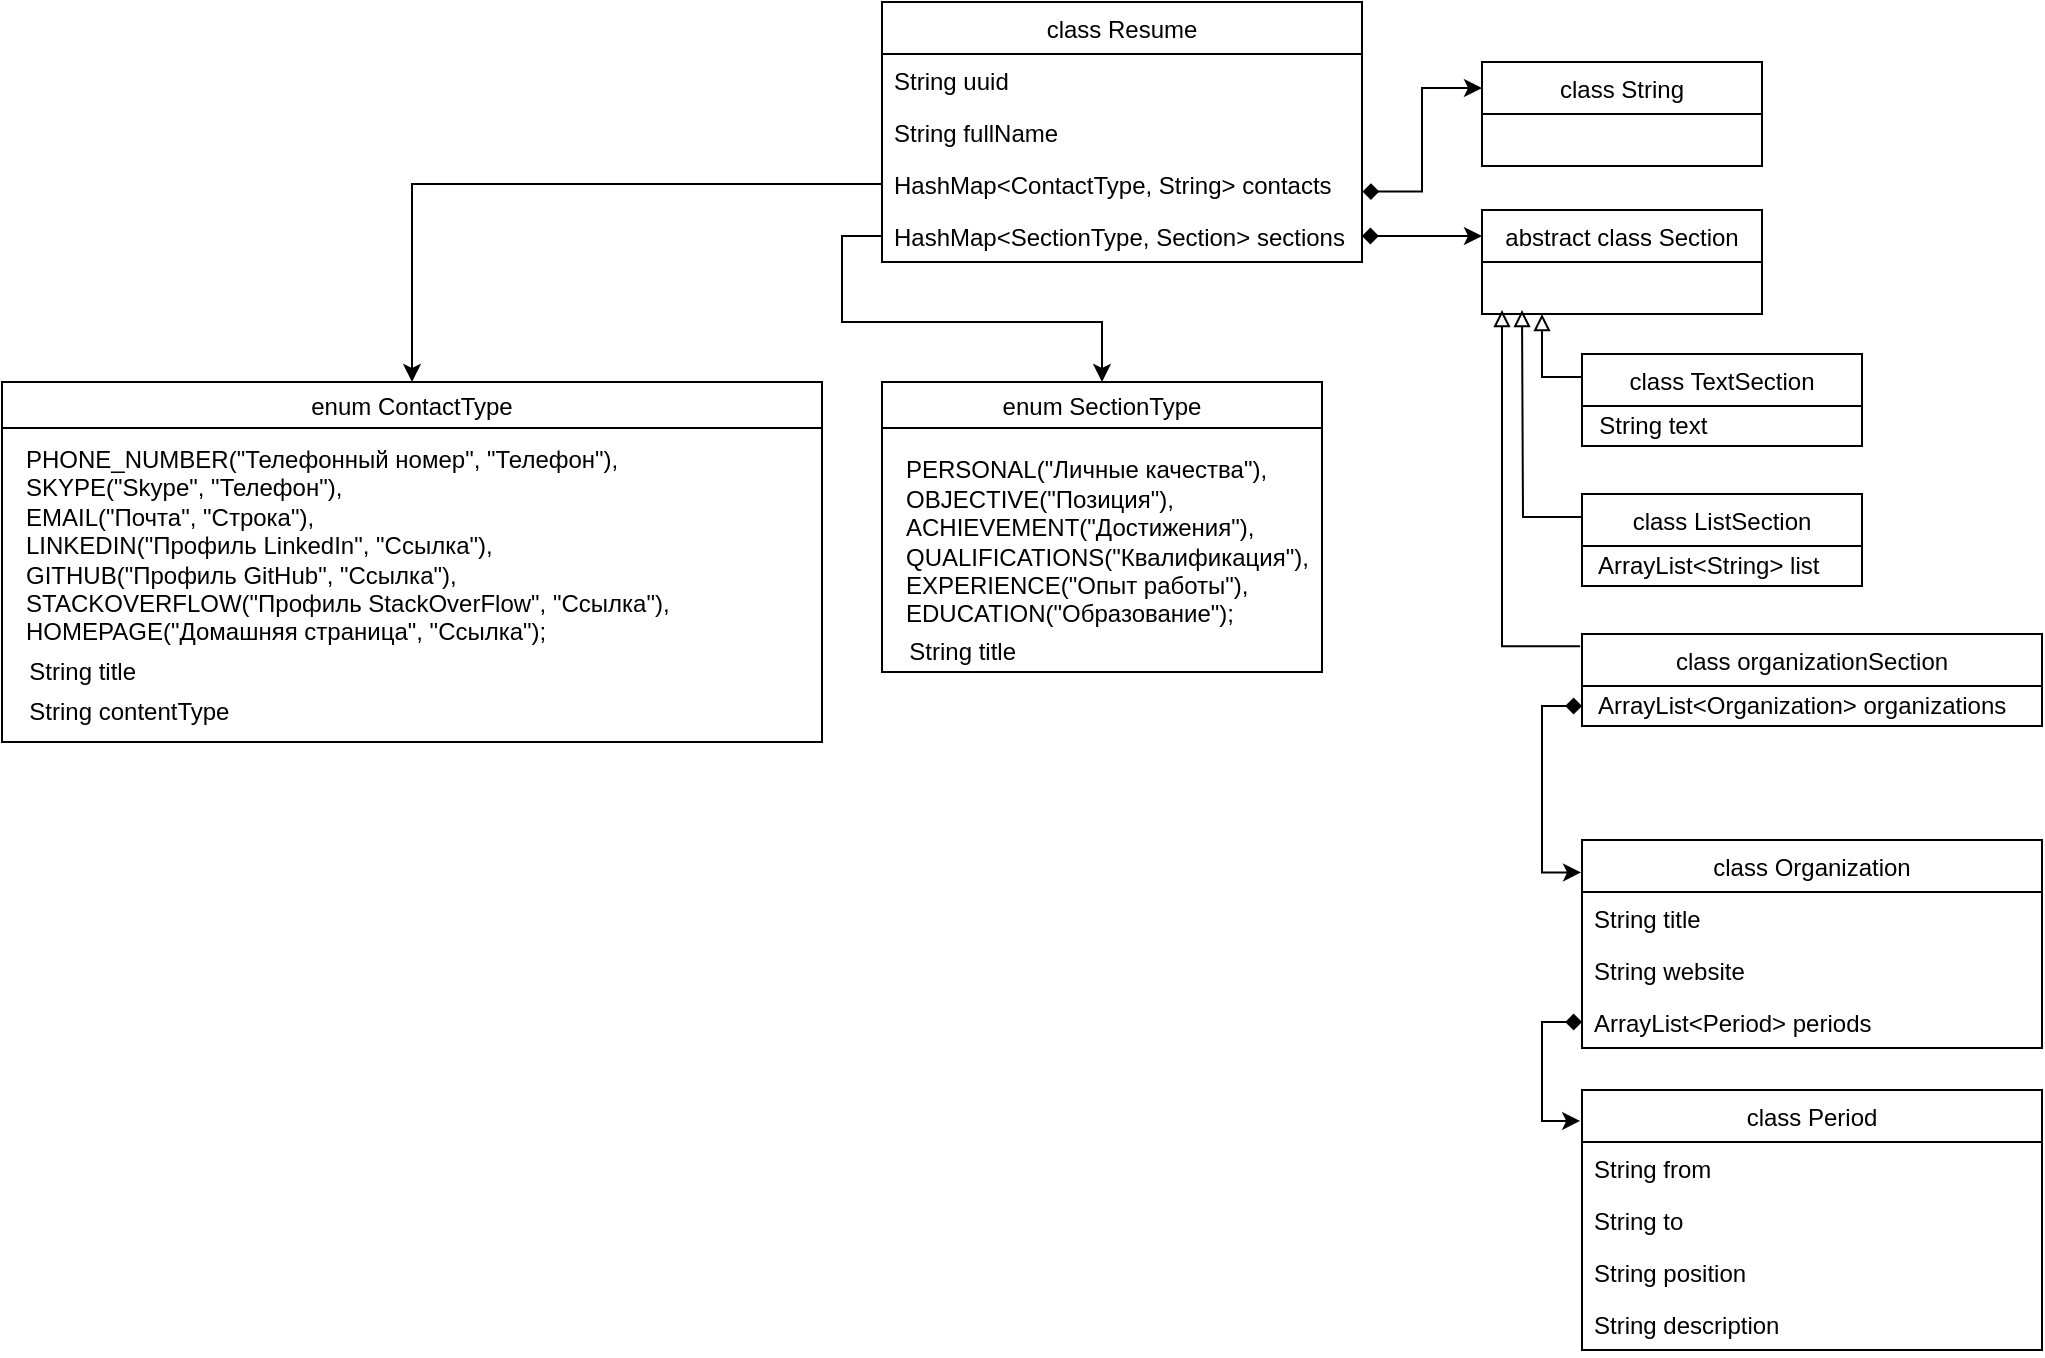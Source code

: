 <mxfile version="18.1.1" type="github">
  <diagram name="Page-1" id="5f0bae14-7c28-e335-631c-24af17079c00">
    <mxGraphModel dx="2196" dy="1200" grid="1" gridSize="10" guides="1" tooltips="1" connect="1" arrows="1" fold="1" page="1" pageScale="1" pageWidth="1100" pageHeight="850" background="none" math="0" shadow="0">
      <root>
        <mxCell id="0" />
        <mxCell id="1" parent="0" />
        <mxCell id="7Vg-eG6x40Z5Oe9UR-1z-1" value="class Resume" style="swimlane;fontStyle=0;childLayout=stackLayout;horizontal=1;startSize=26;fillColor=none;horizontalStack=0;resizeParent=1;resizeParentMax=0;resizeLast=0;collapsible=1;marginBottom=0;" parent="1" vertex="1">
          <mxGeometry x="480" y="10" width="240" height="130" as="geometry" />
        </mxCell>
        <mxCell id="7Vg-eG6x40Z5Oe9UR-1z-2" value="String uuid" style="text;strokeColor=none;fillColor=none;align=left;verticalAlign=top;spacingLeft=4;spacingRight=4;overflow=hidden;rotatable=0;points=[[0,0.5],[1,0.5]];portConstraint=eastwest;" parent="7Vg-eG6x40Z5Oe9UR-1z-1" vertex="1">
          <mxGeometry y="26" width="240" height="26" as="geometry" />
        </mxCell>
        <mxCell id="7Vg-eG6x40Z5Oe9UR-1z-3" value="String fullName" style="text;strokeColor=none;fillColor=none;align=left;verticalAlign=top;spacingLeft=4;spacingRight=4;overflow=hidden;rotatable=0;points=[[0,0.5],[1,0.5]];portConstraint=eastwest;" parent="7Vg-eG6x40Z5Oe9UR-1z-1" vertex="1">
          <mxGeometry y="52" width="240" height="26" as="geometry" />
        </mxCell>
        <mxCell id="7Vg-eG6x40Z5Oe9UR-1z-4" value="HashMap&lt;ContactType, String&gt; contacts" style="text;strokeColor=none;fillColor=none;align=left;verticalAlign=top;spacingLeft=4;spacingRight=4;overflow=hidden;rotatable=0;points=[[0,0.5],[1,0.5]];portConstraint=eastwest;" parent="7Vg-eG6x40Z5Oe9UR-1z-1" vertex="1">
          <mxGeometry y="78" width="240" height="26" as="geometry" />
        </mxCell>
        <mxCell id="7Vg-eG6x40Z5Oe9UR-1z-5" value="HashMap&lt;SectionType, Section&gt; sections" style="text;strokeColor=none;fillColor=none;align=left;verticalAlign=top;spacingLeft=4;spacingRight=4;overflow=hidden;rotatable=0;points=[[0,0.5],[1,0.5]];portConstraint=eastwest;" parent="7Vg-eG6x40Z5Oe9UR-1z-1" vertex="1">
          <mxGeometry y="104" width="240" height="26" as="geometry" />
        </mxCell>
        <mxCell id="7Vg-eG6x40Z5Oe9UR-1z-6" value="enum SectionType" style="swimlane;fontStyle=0" parent="1" vertex="1">
          <mxGeometry x="480" y="200" width="220" height="145" as="geometry" />
        </mxCell>
        <mxCell id="7Vg-eG6x40Z5Oe9UR-1z-9" value="&lt;div&gt;PERSONAL(&quot;Личные качества&quot;),&lt;/div&gt;&lt;div&gt;OBJECTIVE(&quot;Позиция&quot;),&lt;/div&gt;&lt;div&gt;ACHIEVEMENT(&quot;Достижения&quot;),&lt;/div&gt;&lt;div&gt;QUALIFICATIONS(&quot;Квалификация&quot;),&lt;/div&gt;&lt;div&gt;EXPERIENCE(&quot;Опыт работы&quot;),&lt;/div&gt;&lt;div&gt;EDUCATION(&quot;Образование&quot;);&lt;/div&gt;" style="text;html=1;align=left;verticalAlign=middle;resizable=0;points=[];autosize=1;strokeColor=none;fillColor=none;" parent="7Vg-eG6x40Z5Oe9UR-1z-6" vertex="1">
          <mxGeometry x="10" y="35" width="220" height="90" as="geometry" />
        </mxCell>
        <mxCell id="7Vg-eG6x40Z5Oe9UR-1z-28" value="&amp;nbsp; String title" style="text;html=1;align=left;verticalAlign=middle;resizable=0;points=[];autosize=1;strokeColor=none;fillColor=none;" parent="7Vg-eG6x40Z5Oe9UR-1z-6" vertex="1">
          <mxGeometry x="5" y="125" width="80" height="20" as="geometry" />
        </mxCell>
        <mxCell id="RX78ahUBqozhJ8BlPkfB-3" style="edgeStyle=orthogonalEdgeStyle;rounded=0;orthogonalLoop=1;jettySize=auto;html=1;exitX=0;exitY=0.25;exitDx=0;exitDy=0;entryX=1;entryY=0.5;entryDx=0;entryDy=0;endArrow=diamond;endFill=1;strokeWidth=1;startArrow=classic;startFill=1;" parent="1" source="7Vg-eG6x40Z5Oe9UR-1z-11" target="7Vg-eG6x40Z5Oe9UR-1z-5" edge="1">
          <mxGeometry relative="1" as="geometry" />
        </mxCell>
        <mxCell id="7Vg-eG6x40Z5Oe9UR-1z-11" value="abstract class Section" style="swimlane;fontStyle=0;childLayout=stackLayout;horizontal=1;startSize=26;fillColor=none;horizontalStack=0;resizeParent=1;resizeParentMax=0;resizeLast=0;collapsible=1;marginBottom=0;" parent="1" vertex="1">
          <mxGeometry x="780" y="114" width="140" height="52" as="geometry">
            <mxRectangle x="470" y="70" width="120" height="26" as="alternateBounds" />
          </mxGeometry>
        </mxCell>
        <mxCell id="7Vg-eG6x40Z5Oe9UR-1z-15" value="class TextSection" style="swimlane;fontStyle=0;childLayout=stackLayout;horizontal=1;startSize=26;fillColor=none;horizontalStack=0;resizeParent=1;resizeParentMax=0;resizeLast=0;collapsible=1;marginBottom=0;" parent="1" vertex="1">
          <mxGeometry x="830" y="186" width="140" height="46" as="geometry" />
        </mxCell>
        <mxCell id="7Vg-eG6x40Z5Oe9UR-1z-23" value="&amp;nbsp; String text" style="text;html=1;align=left;verticalAlign=middle;resizable=0;points=[];autosize=1;strokeColor=none;fillColor=none;" parent="7Vg-eG6x40Z5Oe9UR-1z-15" vertex="1">
          <mxGeometry y="26" width="140" height="20" as="geometry" />
        </mxCell>
        <mxCell id="7Vg-eG6x40Z5Oe9UR-1z-16" value="class ListSection" style="swimlane;fontStyle=0;childLayout=stackLayout;horizontal=1;startSize=26;fillColor=none;horizontalStack=0;resizeParent=1;resizeParentMax=0;resizeLast=0;collapsible=1;marginBottom=0;" parent="1" vertex="1">
          <mxGeometry x="830" y="256" width="140" height="46" as="geometry" />
        </mxCell>
        <mxCell id="7Vg-eG6x40Z5Oe9UR-1z-22" value="&amp;nbsp; ArrayList&amp;lt;String&amp;gt; list" style="text;html=1;align=left;verticalAlign=middle;resizable=0;points=[];autosize=1;strokeColor=none;fillColor=none;" parent="7Vg-eG6x40Z5Oe9UR-1z-16" vertex="1">
          <mxGeometry y="26" width="140" height="20" as="geometry" />
        </mxCell>
        <mxCell id="7Vg-eG6x40Z5Oe9UR-1z-17" value="class organizationSection" style="swimlane;fontStyle=0;childLayout=stackLayout;horizontal=1;startSize=26;fillColor=none;horizontalStack=0;resizeParent=1;resizeParentMax=0;resizeLast=0;collapsible=1;marginBottom=0;" parent="1" vertex="1">
          <mxGeometry x="830" y="326" width="230" height="46" as="geometry" />
        </mxCell>
        <mxCell id="7Vg-eG6x40Z5Oe9UR-1z-18" value="&amp;nbsp; ArrayList&amp;lt;Organization&amp;gt; organizations" style="text;html=1;align=left;verticalAlign=middle;resizable=0;points=[];autosize=1;strokeColor=none;fillColor=none;" parent="7Vg-eG6x40Z5Oe9UR-1z-17" vertex="1">
          <mxGeometry y="26" width="230" height="20" as="geometry" />
        </mxCell>
        <mxCell id="7Vg-eG6x40Z5Oe9UR-1z-24" style="edgeStyle=orthogonalEdgeStyle;rounded=0;orthogonalLoop=1;jettySize=auto;html=1;endArrow=block;endFill=0;exitX=0;exitY=0.25;exitDx=0;exitDy=0;" parent="1" source="7Vg-eG6x40Z5Oe9UR-1z-15" edge="1">
          <mxGeometry relative="1" as="geometry">
            <mxPoint x="810" y="166" as="targetPoint" />
          </mxGeometry>
        </mxCell>
        <mxCell id="7Vg-eG6x40Z5Oe9UR-1z-25" style="edgeStyle=orthogonalEdgeStyle;rounded=0;orthogonalLoop=1;jettySize=auto;html=1;endArrow=block;endFill=0;exitX=0;exitY=0.25;exitDx=0;exitDy=0;" parent="1" source="7Vg-eG6x40Z5Oe9UR-1z-16" edge="1">
          <mxGeometry relative="1" as="geometry">
            <mxPoint x="800" y="164" as="targetPoint" />
          </mxGeometry>
        </mxCell>
        <mxCell id="7Vg-eG6x40Z5Oe9UR-1z-26" style="edgeStyle=orthogonalEdgeStyle;rounded=0;orthogonalLoop=1;jettySize=auto;html=1;endArrow=block;endFill=0;exitX=-0.004;exitY=0.132;exitDx=0;exitDy=0;exitPerimeter=0;" parent="1" source="7Vg-eG6x40Z5Oe9UR-1z-17" edge="1">
          <mxGeometry relative="1" as="geometry">
            <mxPoint x="790" y="164" as="targetPoint" />
            <Array as="points">
              <mxPoint x="790" y="332" />
            </Array>
          </mxGeometry>
        </mxCell>
        <mxCell id="7Vg-eG6x40Z5Oe9UR-1z-34" value="enum ContactType" style="swimlane;fontStyle=0" parent="1" vertex="1">
          <mxGeometry x="40" y="200" width="410" height="180" as="geometry" />
        </mxCell>
        <mxCell id="7Vg-eG6x40Z5Oe9UR-1z-36" value="&amp;nbsp; String title" style="text;html=1;align=left;verticalAlign=middle;resizable=0;points=[];autosize=1;strokeColor=none;fillColor=none;" parent="7Vg-eG6x40Z5Oe9UR-1z-34" vertex="1">
          <mxGeometry x="5" y="135" width="80" height="20" as="geometry" />
        </mxCell>
        <mxCell id="7Vg-eG6x40Z5Oe9UR-1z-37" value="&amp;nbsp; String contentType" style="text;html=1;align=left;verticalAlign=middle;resizable=0;points=[];autosize=1;strokeColor=none;fillColor=none;" parent="7Vg-eG6x40Z5Oe9UR-1z-34" vertex="1">
          <mxGeometry x="5" y="155" width="120" height="20" as="geometry" />
        </mxCell>
        <mxCell id="7Vg-eG6x40Z5Oe9UR-1z-40" value="PHONE_NUMBER(&quot;Телефонный номер&quot;, &quot;Телефон&quot;),&lt;br&gt;    SKYPE(&quot;Skype&quot;, &quot;Телефон&quot;),&lt;br&gt;    EMAIL(&quot;Почта&quot;, &quot;Строка&quot;),&lt;br&gt;    LINKEDIN(&quot;Профиль LinkedIn&quot;, &quot;Ссылка&quot;),&lt;br&gt;    GITHUB(&quot;Профиль GitHub&quot;, &quot;Ссылка&quot;),&lt;br&gt;    STACKOVERFLOW(&quot;Профиль StackOverFlow&quot;, &quot;Ссылка&quot;),&lt;br&gt;    HOMEPAGE(&quot;Домашняя страница&quot;, &quot;Ссылка&quot;);" style="text;whiteSpace=wrap;html=1;" parent="7Vg-eG6x40Z5Oe9UR-1z-34" vertex="1">
          <mxGeometry x="10" y="25" width="400" height="110" as="geometry" />
        </mxCell>
        <mxCell id="RX78ahUBqozhJ8BlPkfB-1" style="edgeStyle=orthogonalEdgeStyle;rounded=0;orthogonalLoop=1;jettySize=auto;html=1;exitX=0;exitY=0.5;exitDx=0;exitDy=0;entryX=0.5;entryY=0;entryDx=0;entryDy=0;" parent="1" source="7Vg-eG6x40Z5Oe9UR-1z-4" target="7Vg-eG6x40Z5Oe9UR-1z-34" edge="1">
          <mxGeometry relative="1" as="geometry" />
        </mxCell>
        <mxCell id="RX78ahUBqozhJ8BlPkfB-2" style="edgeStyle=orthogonalEdgeStyle;rounded=0;orthogonalLoop=1;jettySize=auto;html=1;exitX=0;exitY=0.5;exitDx=0;exitDy=0;entryX=0.5;entryY=0;entryDx=0;entryDy=0;" parent="1" source="7Vg-eG6x40Z5Oe9UR-1z-5" target="7Vg-eG6x40Z5Oe9UR-1z-6" edge="1">
          <mxGeometry relative="1" as="geometry" />
        </mxCell>
        <mxCell id="RX78ahUBqozhJ8BlPkfB-4" value="class Organization" style="swimlane;fontStyle=0;childLayout=stackLayout;horizontal=1;startSize=26;fillColor=none;horizontalStack=0;resizeParent=1;resizeParentMax=0;resizeLast=0;collapsible=1;marginBottom=0;" parent="1" vertex="1">
          <mxGeometry x="830" y="429" width="230" height="104" as="geometry" />
        </mxCell>
        <mxCell id="RX78ahUBqozhJ8BlPkfB-5" value="String title" style="text;strokeColor=none;fillColor=none;align=left;verticalAlign=top;spacingLeft=4;spacingRight=4;overflow=hidden;rotatable=0;points=[[0,0.5],[1,0.5]];portConstraint=eastwest;" parent="RX78ahUBqozhJ8BlPkfB-4" vertex="1">
          <mxGeometry y="26" width="230" height="26" as="geometry" />
        </mxCell>
        <mxCell id="RX78ahUBqozhJ8BlPkfB-6" value="String website" style="text;strokeColor=none;fillColor=none;align=left;verticalAlign=top;spacingLeft=4;spacingRight=4;overflow=hidden;rotatable=0;points=[[0,0.5],[1,0.5]];portConstraint=eastwest;" parent="RX78ahUBqozhJ8BlPkfB-4" vertex="1">
          <mxGeometry y="52" width="230" height="26" as="geometry" />
        </mxCell>
        <mxCell id="RX78ahUBqozhJ8BlPkfB-7" value="ArrayList&lt;Period&gt; periods" style="text;strokeColor=none;fillColor=none;align=left;verticalAlign=top;spacingLeft=4;spacingRight=4;overflow=hidden;rotatable=0;points=[[0,0.5],[1,0.5]];portConstraint=eastwest;" parent="RX78ahUBqozhJ8BlPkfB-4" vertex="1">
          <mxGeometry y="78" width="230" height="26" as="geometry" />
        </mxCell>
        <mxCell id="RX78ahUBqozhJ8BlPkfB-9" style="edgeStyle=orthogonalEdgeStyle;rounded=0;orthogonalLoop=1;jettySize=auto;html=1;endArrow=classic;endFill=1;strokeWidth=1;entryX=-0.002;entryY=0.156;entryDx=0;entryDy=0;entryPerimeter=0;startArrow=diamond;startFill=1;" parent="1" source="7Vg-eG6x40Z5Oe9UR-1z-18" target="RX78ahUBqozhJ8BlPkfB-4" edge="1">
          <mxGeometry relative="1" as="geometry">
            <mxPoint x="810" y="454" as="targetPoint" />
            <Array as="points">
              <mxPoint x="810" y="362" />
              <mxPoint x="810" y="445" />
            </Array>
          </mxGeometry>
        </mxCell>
        <mxCell id="RX78ahUBqozhJ8BlPkfB-10" value="class Period" style="swimlane;fontStyle=0;childLayout=stackLayout;horizontal=1;startSize=26;fillColor=none;horizontalStack=0;resizeParent=1;resizeParentMax=0;resizeLast=0;collapsible=1;marginBottom=0;" parent="1" vertex="1">
          <mxGeometry x="830" y="554" width="230" height="130" as="geometry" />
        </mxCell>
        <mxCell id="RX78ahUBqozhJ8BlPkfB-11" value="String from" style="text;strokeColor=none;fillColor=none;align=left;verticalAlign=top;spacingLeft=4;spacingRight=4;overflow=hidden;rotatable=0;points=[[0,0.5],[1,0.5]];portConstraint=eastwest;" parent="RX78ahUBqozhJ8BlPkfB-10" vertex="1">
          <mxGeometry y="26" width="230" height="26" as="geometry" />
        </mxCell>
        <mxCell id="RX78ahUBqozhJ8BlPkfB-12" value="String to" style="text;strokeColor=none;fillColor=none;align=left;verticalAlign=top;spacingLeft=4;spacingRight=4;overflow=hidden;rotatable=0;points=[[0,0.5],[1,0.5]];portConstraint=eastwest;" parent="RX78ahUBqozhJ8BlPkfB-10" vertex="1">
          <mxGeometry y="52" width="230" height="26" as="geometry" />
        </mxCell>
        <mxCell id="RX78ahUBqozhJ8BlPkfB-13" value="String position" style="text;strokeColor=none;fillColor=none;align=left;verticalAlign=top;spacingLeft=4;spacingRight=4;overflow=hidden;rotatable=0;points=[[0,0.5],[1,0.5]];portConstraint=eastwest;" parent="RX78ahUBqozhJ8BlPkfB-10" vertex="1">
          <mxGeometry y="78" width="230" height="26" as="geometry" />
        </mxCell>
        <mxCell id="RX78ahUBqozhJ8BlPkfB-14" value="String description" style="text;strokeColor=none;fillColor=none;align=left;verticalAlign=top;spacingLeft=4;spacingRight=4;overflow=hidden;rotatable=0;points=[[0,0.5],[1,0.5]];portConstraint=eastwest;" parent="RX78ahUBqozhJ8BlPkfB-10" vertex="1">
          <mxGeometry y="104" width="230" height="26" as="geometry" />
        </mxCell>
        <mxCell id="RX78ahUBqozhJ8BlPkfB-15" style="edgeStyle=orthogonalEdgeStyle;rounded=0;orthogonalLoop=1;jettySize=auto;html=1;exitX=0;exitY=0.5;exitDx=0;exitDy=0;entryX=-0.004;entryY=0.119;entryDx=0;entryDy=0;entryPerimeter=0;endArrow=classic;endFill=1;strokeWidth=1;startArrow=diamond;startFill=1;" parent="1" source="RX78ahUBqozhJ8BlPkfB-7" target="RX78ahUBqozhJ8BlPkfB-10" edge="1">
          <mxGeometry relative="1" as="geometry" />
        </mxCell>
        <mxCell id="uSWaeE_sCPjL-X_rDKZH-2" value="class String" style="swimlane;fontStyle=0;childLayout=stackLayout;horizontal=1;startSize=26;fillColor=none;horizontalStack=0;resizeParent=1;resizeParentMax=0;resizeLast=0;collapsible=1;marginBottom=0;" vertex="1" parent="1">
          <mxGeometry x="780" y="40" width="140" height="52" as="geometry">
            <mxRectangle x="470" y="70" width="120" height="26" as="alternateBounds" />
          </mxGeometry>
        </mxCell>
        <mxCell id="uSWaeE_sCPjL-X_rDKZH-3" style="edgeStyle=orthogonalEdgeStyle;rounded=0;orthogonalLoop=1;jettySize=auto;html=1;exitX=0;exitY=0.25;exitDx=0;exitDy=0;entryX=1.001;entryY=0.646;entryDx=0;entryDy=0;endArrow=diamond;endFill=1;strokeWidth=1;startArrow=classic;startFill=1;entryPerimeter=0;" edge="1" parent="1" source="uSWaeE_sCPjL-X_rDKZH-2" target="7Vg-eG6x40Z5Oe9UR-1z-4">
          <mxGeometry relative="1" as="geometry">
            <mxPoint x="780" y="92" as="sourcePoint" />
            <mxPoint x="720" y="92" as="targetPoint" />
          </mxGeometry>
        </mxCell>
      </root>
    </mxGraphModel>
  </diagram>
</mxfile>
